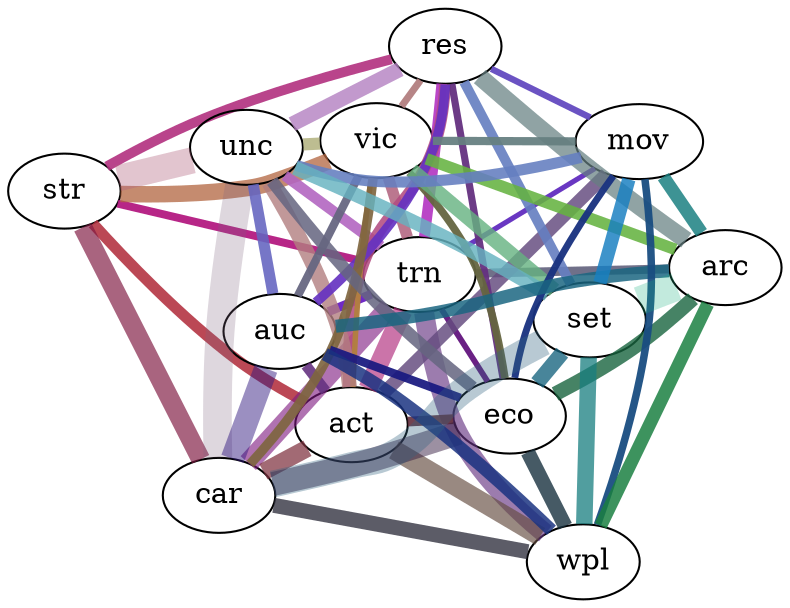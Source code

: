 strict graph "" {
	graph [layout=fdp,
		splines=True
	];
	str -- trn	[color="#b21980f0",
		penwidth=3.8348249442368525,
		weight=0.0058823529411764705];
	str -- act	[color="#b23240e3",
		penwidth=5.270462766947299,
		weight=0.011111111111111112];
	str -- res	[color="#b23280e8",
		penwidth=4.767312946227961,
		weight=0.00909090909090909];
	str -- vic	[color="#b26540c0",
		penwidth=7.905694150420948,
		weight=0.025];
	str -- unc	[color="#b265805f",
		penwidth=12.613124477737825,
		weight=0.06363636363636363];
	str -- car	[color="#7f1940ab",
		penwidth=9.128709291752768,
		weight=0.03333333333333333];
	trn -- act	[color="#b23280ad",
		penwidth=9.03876907577734,
		weight=0.032679738562091505];
	trn -- res	[color="#b232c0e4",
		penwidth=5.1708768999501915,
		weight=0.0106951871657754];
	trn -- vic	[color="#b26580e1",
		penwidth=5.423261445466404,
		weight=0.011764705882352941];
	trn -- unc	[color="#b265c0e4",
		penwidth=5.1708768999501915,
		weight=0.0106951871657754];
	trn -- eco	[color="#651980f7",
		penwidth=2.782074420373286,
		weight=0.0030959752321981426];
	trn -- auc	[color="#6519c0ec",
		penwidth=4.287464628562721,
		weight=0.007352941176470588];
	trn -- wpl	[color="#653280a3",
		penwidth=9.58706236059213,
		weight=0.03676470588235294];
	trn -- mov	[color="#6532c0f8",
		penwidth=2.4753688574416857,
		weight=0.0024509803921568627];
	trn -- arc	[color="#656580ec",
		penwidth=4.287464628562721,
		weight=0.007352941176470588];
	trn -- car	[color="#7f19809c",
		penwidth=9.901475429766743,
		weight=0.0392156862745098];
	act -- res	[color="#b24c80df",
		penwidth=5.618332187193683,
		weight=0.012626262626262626];
	act -- vic	[color="#b27f40f8",
		penwidth=2.6352313834736494,
		weight=0.002777777777777778];
	act -- unc	[color="#b27f80cc",
		penwidth=7.106690545187015,
		weight=0.020202020202020204];
	act -- eco	[color="#653240e9",
		penwidth=4.68292905790847,
		weight=0.008771929824561403];
	act -- auc	[color="#653280e4",
		penwidth=5.103103630798287,
		weight=0.010416666666666666];
	act -- wpl	[color="#654c40a8",
		penwidth=9.316949906249123,
		weight=0.034722222222222224];
	act -- mov	[color="#654c80d6",
		penwidth=6.364688465216445,
		weight=0.016203703703703703];
	act -- car	[color="#7f3240b9",
		penwidth=8.333333333333332,
		weight=0.027777777777777776];
	res -- vic	[color="#b27f80f3",
		penwidth=3.3709993123162105,
		weight=0.004545454545454545];
	res -- unc	[color="#b27fc0cb",
		penwidth=7.1869946822008615,
		weight=0.02066115702479339];
	res -- eco	[color="#653280f3",
		penwidth=3.4585723193303735,
		weight=0.004784688995215311];
	res -- auc	[color="#6532c0e9",
		penwidth=4.615930911724978,
		weight=0.008522727272727272];
	res -- mov	[color="#654cc0f5",
		penwidth=3.0772872744833184,
		weight=0.003787878787878788];
	res -- arc	[color="#657f80b7",
		penwidth=8.427498280790525,
		weight=0.028409090909090908];
	res -- set	[color="#657fc0e8",
		penwidth=4.767312946227961,
		weight=0.00909090909090909];
	vic -- unc	[color="#b2b280dc",
		penwidth=5.8387420812114215,
		weight=0.013636363636363636];
	vic -- eco	[color="#656540f1",
		penwidth=3.6273812505500582,
		weight=0.005263157894736842];
	vic -- auc	[color="#656580ef",
		penwidth=3.952847075210474,
		weight=0.00625];
	vic -- mov	[color="#657f80ef",
		penwidth=3.952847075210474,
		weight=0.00625];
	vic -- arc	[color="#65b240df",
		penwidth=5.5901699437494745,
		weight=0.0125];
	vic -- set	[color="#65b280cd",
		penwidth=7.0710678118654755,
		weight=0.02];
	vic -- car	[color="#7f6540ea",
		penwidth=4.564354645876384,
		weight=0.008333333333333333];
	unc -- eco	[color="#656580db",
		penwidth=5.990422978731538,
		weight=0.014354066985645933];
	unc -- auc	[color="#6565c0e2",
		penwidth=5.330017908890261,
		weight=0.011363636363636364];
	unc -- mov	[color="#657fc0e2",
		penwidth=5.330017908890261,
		weight=0.011363636363636364];
	unc -- set	[color="#65b2c0d1",
		penwidth=6.741998624632421,
		weight=0.01818181818181818];
	unc -- car	[color="#7f658041",
		penwidth=13.762047064079507,
		weight=0.07575757575757576];
	eco -- auc	[color="#191980ee",
		penwidth=4.055535528269064,
		weight=0.006578947368421052];
	eco -- wpl	[color="#193240cd",
		penwidth=7.024393586862704,
		weight=0.019736842105263157];
	eco -- mov	[color="#193280f4",
		penwidth=3.3113308926626095,
		weight=0.0043859649122807015];
	eco -- arc	[color="#196540cd",
		penwidth=7.024393586862704,
		weight=0.019736842105263157];
	eco -- set	[color="#196580ca",
		penwidth=7.2547625011001164,
		weight=0.021052631578947368];
	eco -- car	[color="#3219407b",
		penwidth=11.470786693528089,
		weight=0.05263157894736842];
	auc -- wpl	[color="#193280d7",
		penwidth=6.25,
		weight=0.015625];
	auc -- arc	[color="#196580d7",
		penwidth=6.25,
		weight=0.015625];
	auc -- car	[color="#3219807c",
		penwidth=11.41088661469096,
		weight=0.052083333333333336];
	wpl -- mov	[color="#194c80f1",
		penwidth=3.608439182435161,
		weight=0.005208333333333333];
	wpl -- arc	[color="#197f40d7",
		penwidth=6.25,
		weight=0.015625];
	wpl -- set	[color="#197f80c0",
		penwidth=7.905694150420948,
		weight=0.025];
	wpl -- car	[color="#323240ca",
		penwidth=7.216878364870322,
		weight=0.020833333333333332];
	mov -- arc	[color="#197f80d7",
		penwidth=6.25,
		weight=0.015625];
	mov -- set	[color="#197fc0d5",
		penwidth=6.454972243679028,
		weight=0.016666666666666666];
	arc -- set	[color="#19b28043",
		penwidth=13.693063937629152,
		weight=0.075];
	set -- car	[color="#32658058",
		penwidth=12.909944487358056,
		weight=0.06666666666666667];
}
